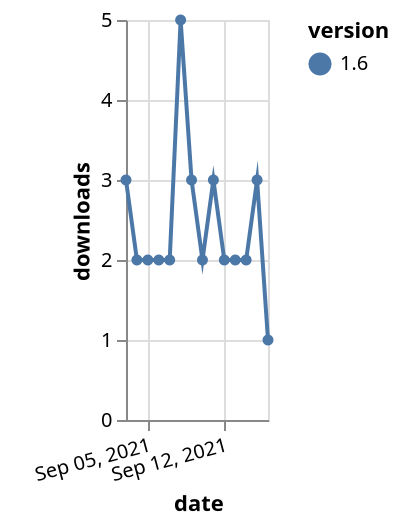 {"$schema": "https://vega.github.io/schema/vega-lite/v5.json", "description": "A simple bar chart with embedded data.", "data": {"values": [{"date": "2021-09-03", "total": 4524, "delta": 3, "version": "1.6"}, {"date": "2021-09-04", "total": 4526, "delta": 2, "version": "1.6"}, {"date": "2021-09-05", "total": 4528, "delta": 2, "version": "1.6"}, {"date": "2021-09-06", "total": 4530, "delta": 2, "version": "1.6"}, {"date": "2021-09-07", "total": 4532, "delta": 2, "version": "1.6"}, {"date": "2021-09-08", "total": 4537, "delta": 5, "version": "1.6"}, {"date": "2021-09-09", "total": 4540, "delta": 3, "version": "1.6"}, {"date": "2021-09-10", "total": 4542, "delta": 2, "version": "1.6"}, {"date": "2021-09-11", "total": 4545, "delta": 3, "version": "1.6"}, {"date": "2021-09-12", "total": 4547, "delta": 2, "version": "1.6"}, {"date": "2021-09-13", "total": 4549, "delta": 2, "version": "1.6"}, {"date": "2021-09-14", "total": 4551, "delta": 2, "version": "1.6"}, {"date": "2021-09-15", "total": 4554, "delta": 3, "version": "1.6"}, {"date": "2021-09-16", "total": 4555, "delta": 1, "version": "1.6"}]}, "width": "container", "mark": {"type": "line", "point": {"filled": true}}, "encoding": {"x": {"field": "date", "type": "temporal", "timeUnit": "yearmonthdate", "title": "date", "axis": {"labelAngle": -15}}, "y": {"field": "delta", "type": "quantitative", "title": "downloads"}, "color": {"field": "version", "type": "nominal"}, "tooltip": {"field": "delta"}}}